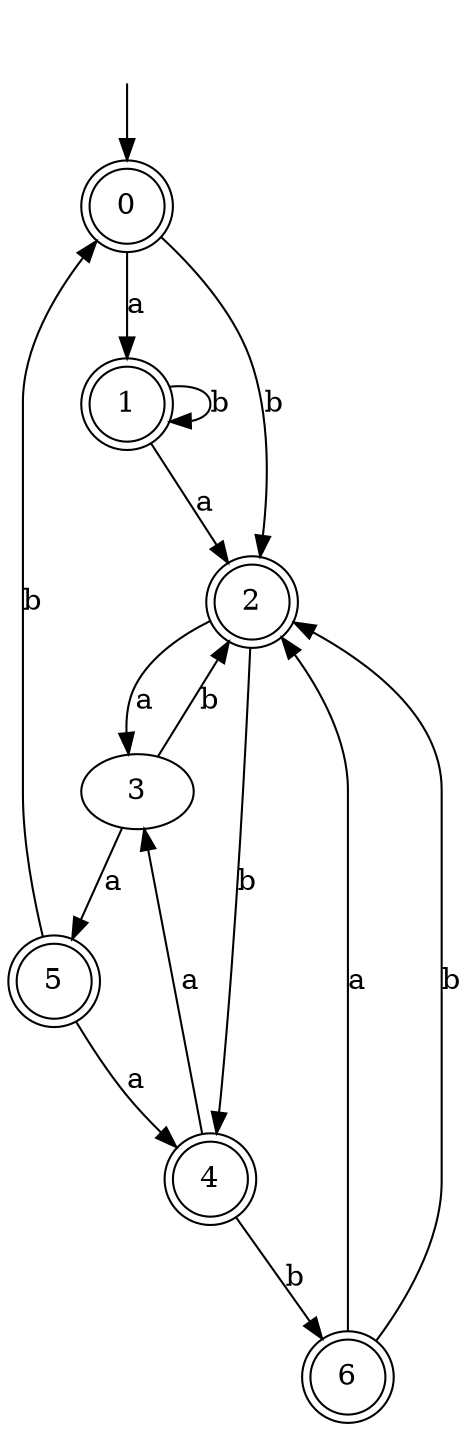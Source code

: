 digraph RandomDFA {
  __start0 [label="", shape=none];
  __start0 -> 0 [label=""];
  0 [shape=circle] [shape=doublecircle]
  0 -> 1 [label="a"]
  0 -> 2 [label="b"]
  1 [shape=doublecircle]
  1 -> 2 [label="a"]
  1 -> 1 [label="b"]
  2 [shape=doublecircle]
  2 -> 3 [label="a"]
  2 -> 4 [label="b"]
  3
  3 -> 5 [label="a"]
  3 -> 2 [label="b"]
  4 [shape=doublecircle]
  4 -> 3 [label="a"]
  4 -> 6 [label="b"]
  5 [shape=doublecircle]
  5 -> 4 [label="a"]
  5 -> 0 [label="b"]
  6 [shape=doublecircle]
  6 -> 2 [label="a"]
  6 -> 2 [label="b"]
}
